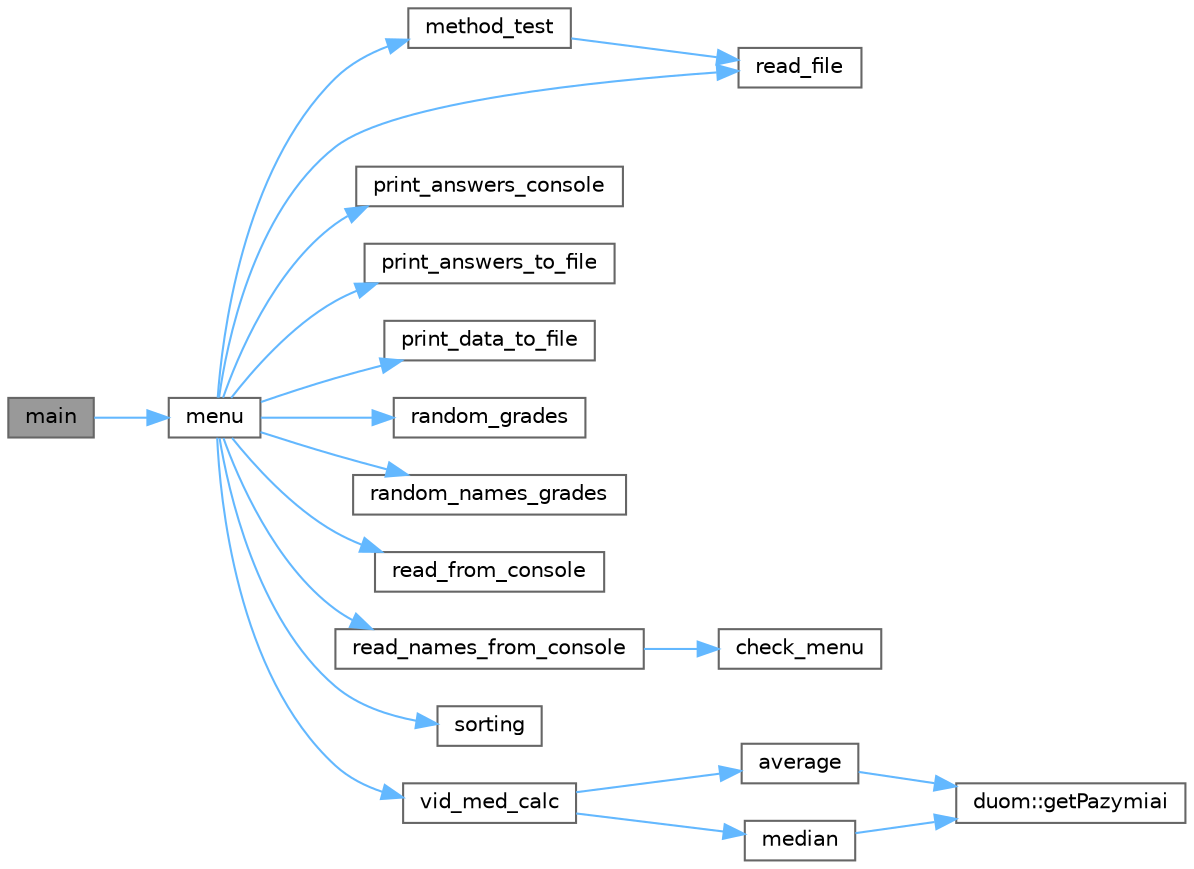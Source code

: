 digraph "main"
{
 // LATEX_PDF_SIZE
  bgcolor="transparent";
  edge [fontname=Helvetica,fontsize=10,labelfontname=Helvetica,labelfontsize=10];
  node [fontname=Helvetica,fontsize=10,shape=box,height=0.2,width=0.4];
  rankdir="LR";
  Node1 [id="Node000001",label="main",height=0.2,width=0.4,color="gray40", fillcolor="grey60", style="filled", fontcolor="black",tooltip=" "];
  Node1 -> Node2 [id="edge1_Node000001_Node000002",color="steelblue1",style="solid",tooltip=" "];
  Node2 [id="Node000002",label="menu",height=0.2,width=0.4,color="grey40", fillcolor="white", style="filled",URL="$main_8cpp.html#a04d5281426ba715fd1fa96c751129ec4",tooltip=" "];
  Node2 -> Node3 [id="edge2_Node000002_Node000003",color="steelblue1",style="solid",tooltip=" "];
  Node3 [id="Node000003",label="method_test",height=0.2,width=0.4,color="grey40", fillcolor="white", style="filled",URL="$main_8cpp.html#aab04bb3451ac1ec06268eb154d34e58c",tooltip=" "];
  Node3 -> Node4 [id="edge3_Node000003_Node000004",color="steelblue1",style="solid",tooltip=" "];
  Node4 [id="Node000004",label="read_file",height=0.2,width=0.4,color="grey40", fillcolor="white", style="filled",URL="$main_8cpp.html#a8937950931bb74763cb9f816c2bf49ff",tooltip=" "];
  Node2 -> Node5 [id="edge4_Node000002_Node000005",color="steelblue1",style="solid",tooltip=" "];
  Node5 [id="Node000005",label="print_answers_console",height=0.2,width=0.4,color="grey40", fillcolor="white", style="filled",URL="$main_8cpp.html#a30de50063e0e3af58802e6a3540a4ebe",tooltip=" "];
  Node2 -> Node6 [id="edge5_Node000002_Node000006",color="steelblue1",style="solid",tooltip=" "];
  Node6 [id="Node000006",label="print_answers_to_file",height=0.2,width=0.4,color="grey40", fillcolor="white", style="filled",URL="$main_8cpp.html#ada8707a6ca93c6427e5f245303a2b001",tooltip=" "];
  Node2 -> Node7 [id="edge6_Node000002_Node000007",color="steelblue1",style="solid",tooltip=" "];
  Node7 [id="Node000007",label="print_data_to_file",height=0.2,width=0.4,color="grey40", fillcolor="white", style="filled",URL="$main_8cpp.html#a2eb4b28c975b5de58881a337b540cf65",tooltip=" "];
  Node2 -> Node8 [id="edge7_Node000002_Node000008",color="steelblue1",style="solid",tooltip=" "];
  Node8 [id="Node000008",label="random_grades",height=0.2,width=0.4,color="grey40", fillcolor="white", style="filled",URL="$main_8cpp.html#acac6582b2bf47b1a3522bf24a69dd354",tooltip=" "];
  Node2 -> Node9 [id="edge8_Node000002_Node000009",color="steelblue1",style="solid",tooltip=" "];
  Node9 [id="Node000009",label="random_names_grades",height=0.2,width=0.4,color="grey40", fillcolor="white", style="filled",URL="$main_8cpp.html#a8f8de2ed5ca34dc0d86e9efb48199c80",tooltip=" "];
  Node2 -> Node4 [id="edge9_Node000002_Node000004",color="steelblue1",style="solid",tooltip=" "];
  Node2 -> Node10 [id="edge10_Node000002_Node000010",color="steelblue1",style="solid",tooltip=" "];
  Node10 [id="Node000010",label="read_from_console",height=0.2,width=0.4,color="grey40", fillcolor="white", style="filled",URL="$main_8cpp.html#a90d1ccf9db770af30cceb80cdcbfe675",tooltip=" "];
  Node2 -> Node11 [id="edge11_Node000002_Node000011",color="steelblue1",style="solid",tooltip=" "];
  Node11 [id="Node000011",label="read_names_from_console",height=0.2,width=0.4,color="grey40", fillcolor="white", style="filled",URL="$main_8cpp.html#a54fea75d1ce526f609bcc66a039b6bec",tooltip=" "];
  Node11 -> Node12 [id="edge12_Node000011_Node000012",color="steelblue1",style="solid",tooltip=" "];
  Node12 [id="Node000012",label="check_menu",height=0.2,width=0.4,color="grey40", fillcolor="white", style="filled",URL="$main_8cpp.html#a945c1328e4c6da05c2f7e37b26d0c78f",tooltip=" "];
  Node2 -> Node13 [id="edge13_Node000002_Node000013",color="steelblue1",style="solid",tooltip=" "];
  Node13 [id="Node000013",label="sorting",height=0.2,width=0.4,color="grey40", fillcolor="white", style="filled",URL="$main_8cpp.html#a25837e43bdd34f8d0acdc279064d1c66",tooltip=" "];
  Node2 -> Node14 [id="edge14_Node000002_Node000014",color="steelblue1",style="solid",tooltip=" "];
  Node14 [id="Node000014",label="vid_med_calc",height=0.2,width=0.4,color="grey40", fillcolor="white", style="filled",URL="$main_8cpp.html#a33b82539f8ff34ec220e6e9849b40978",tooltip=" "];
  Node14 -> Node15 [id="edge15_Node000014_Node000015",color="steelblue1",style="solid",tooltip=" "];
  Node15 [id="Node000015",label="average",height=0.2,width=0.4,color="grey40", fillcolor="white", style="filled",URL="$main_8cpp.html#a2427d877a6ef1775532127c0ea6e9f04",tooltip=" "];
  Node15 -> Node16 [id="edge16_Node000015_Node000016",color="steelblue1",style="solid",tooltip=" "];
  Node16 [id="Node000016",label="duom::getPazymiai",height=0.2,width=0.4,color="grey40", fillcolor="white", style="filled",URL="$classduom.html#a0d2e3f82cefb20da12453e16701f8d50",tooltip=" "];
  Node14 -> Node17 [id="edge17_Node000014_Node000017",color="steelblue1",style="solid",tooltip=" "];
  Node17 [id="Node000017",label="median",height=0.2,width=0.4,color="grey40", fillcolor="white", style="filled",URL="$main_8cpp.html#aa0d1d02a0e9d08b638f669e4e941141c",tooltip=" "];
  Node17 -> Node16 [id="edge18_Node000017_Node000016",color="steelblue1",style="solid",tooltip=" "];
}
